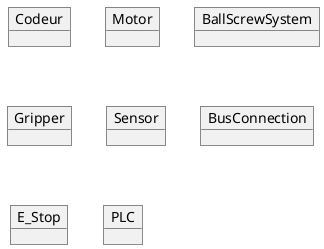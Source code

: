  @startuml
object Codeur

object Motor
object BallScrewSystem

object Gripper
object Sensor

object BusConnection

object E_Stop

Object PLC

@enduml